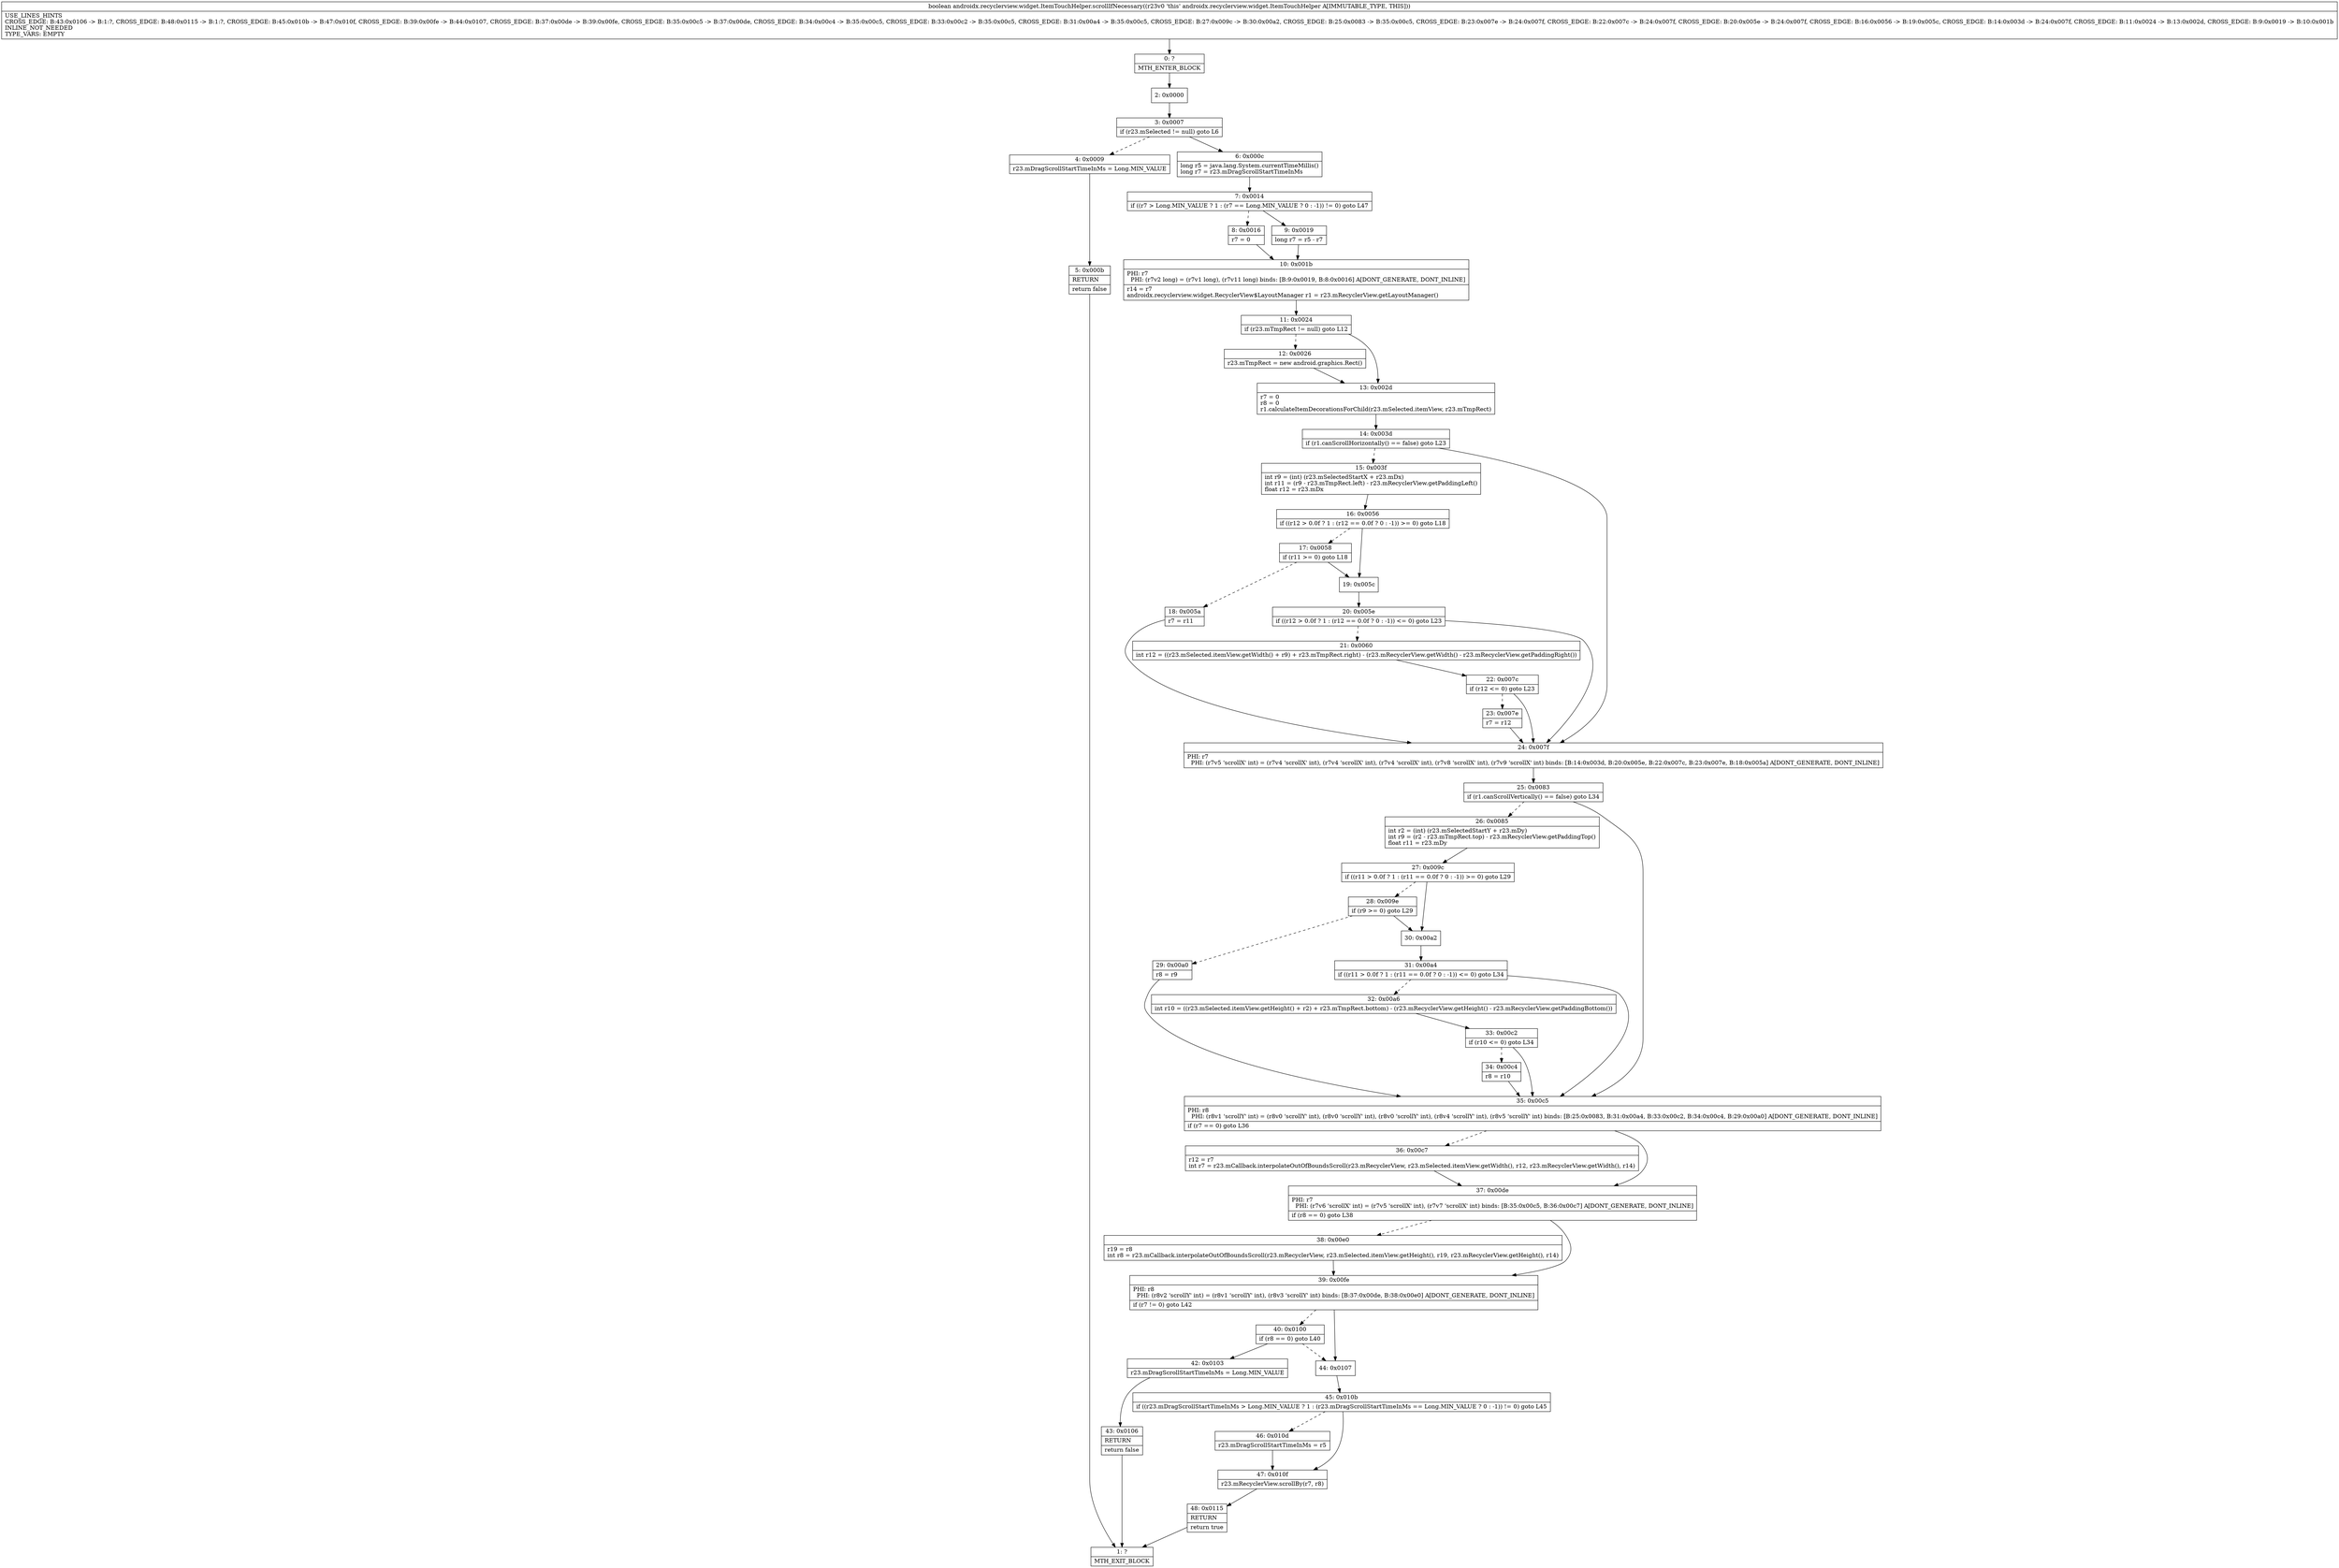 digraph "CFG forandroidx.recyclerview.widget.ItemTouchHelper.scrollIfNecessary()Z" {
Node_0 [shape=record,label="{0\:\ ?|MTH_ENTER_BLOCK\l}"];
Node_2 [shape=record,label="{2\:\ 0x0000}"];
Node_3 [shape=record,label="{3\:\ 0x0007|if (r23.mSelected != null) goto L6\l}"];
Node_4 [shape=record,label="{4\:\ 0x0009|r23.mDragScrollStartTimeInMs = Long.MIN_VALUE\l}"];
Node_5 [shape=record,label="{5\:\ 0x000b|RETURN\l|return false\l}"];
Node_1 [shape=record,label="{1\:\ ?|MTH_EXIT_BLOCK\l}"];
Node_6 [shape=record,label="{6\:\ 0x000c|long r5 = java.lang.System.currentTimeMillis()\llong r7 = r23.mDragScrollStartTimeInMs\l}"];
Node_7 [shape=record,label="{7\:\ 0x0014|if ((r7 \> Long.MIN_VALUE ? 1 : (r7 == Long.MIN_VALUE ? 0 : \-1)) != 0) goto L47\l}"];
Node_8 [shape=record,label="{8\:\ 0x0016|r7 = 0\l}"];
Node_10 [shape=record,label="{10\:\ 0x001b|PHI: r7 \l  PHI: (r7v2 long) = (r7v1 long), (r7v11 long) binds: [B:9:0x0019, B:8:0x0016] A[DONT_GENERATE, DONT_INLINE]\l|r14 = r7\landroidx.recyclerview.widget.RecyclerView$LayoutManager r1 = r23.mRecyclerView.getLayoutManager()\l}"];
Node_11 [shape=record,label="{11\:\ 0x0024|if (r23.mTmpRect != null) goto L12\l}"];
Node_12 [shape=record,label="{12\:\ 0x0026|r23.mTmpRect = new android.graphics.Rect()\l}"];
Node_13 [shape=record,label="{13\:\ 0x002d|r7 = 0\lr8 = 0\lr1.calculateItemDecorationsForChild(r23.mSelected.itemView, r23.mTmpRect)\l}"];
Node_14 [shape=record,label="{14\:\ 0x003d|if (r1.canScrollHorizontally() == false) goto L23\l}"];
Node_15 [shape=record,label="{15\:\ 0x003f|int r9 = (int) (r23.mSelectedStartX + r23.mDx)\lint r11 = (r9 \- r23.mTmpRect.left) \- r23.mRecyclerView.getPaddingLeft()\lfloat r12 = r23.mDx\l}"];
Node_16 [shape=record,label="{16\:\ 0x0056|if ((r12 \> 0.0f ? 1 : (r12 == 0.0f ? 0 : \-1)) \>= 0) goto L18\l}"];
Node_17 [shape=record,label="{17\:\ 0x0058|if (r11 \>= 0) goto L18\l}"];
Node_18 [shape=record,label="{18\:\ 0x005a|r7 = r11\l}"];
Node_19 [shape=record,label="{19\:\ 0x005c}"];
Node_20 [shape=record,label="{20\:\ 0x005e|if ((r12 \> 0.0f ? 1 : (r12 == 0.0f ? 0 : \-1)) \<= 0) goto L23\l}"];
Node_21 [shape=record,label="{21\:\ 0x0060|int r12 = ((r23.mSelected.itemView.getWidth() + r9) + r23.mTmpRect.right) \- (r23.mRecyclerView.getWidth() \- r23.mRecyclerView.getPaddingRight())\l}"];
Node_22 [shape=record,label="{22\:\ 0x007c|if (r12 \<= 0) goto L23\l}"];
Node_23 [shape=record,label="{23\:\ 0x007e|r7 = r12\l}"];
Node_24 [shape=record,label="{24\:\ 0x007f|PHI: r7 \l  PHI: (r7v5 'scrollX' int) = (r7v4 'scrollX' int), (r7v4 'scrollX' int), (r7v4 'scrollX' int), (r7v8 'scrollX' int), (r7v9 'scrollX' int) binds: [B:14:0x003d, B:20:0x005e, B:22:0x007c, B:23:0x007e, B:18:0x005a] A[DONT_GENERATE, DONT_INLINE]\l}"];
Node_25 [shape=record,label="{25\:\ 0x0083|if (r1.canScrollVertically() == false) goto L34\l}"];
Node_26 [shape=record,label="{26\:\ 0x0085|int r2 = (int) (r23.mSelectedStartY + r23.mDy)\lint r9 = (r2 \- r23.mTmpRect.top) \- r23.mRecyclerView.getPaddingTop()\lfloat r11 = r23.mDy\l}"];
Node_27 [shape=record,label="{27\:\ 0x009c|if ((r11 \> 0.0f ? 1 : (r11 == 0.0f ? 0 : \-1)) \>= 0) goto L29\l}"];
Node_28 [shape=record,label="{28\:\ 0x009e|if (r9 \>= 0) goto L29\l}"];
Node_29 [shape=record,label="{29\:\ 0x00a0|r8 = r9\l}"];
Node_30 [shape=record,label="{30\:\ 0x00a2}"];
Node_31 [shape=record,label="{31\:\ 0x00a4|if ((r11 \> 0.0f ? 1 : (r11 == 0.0f ? 0 : \-1)) \<= 0) goto L34\l}"];
Node_32 [shape=record,label="{32\:\ 0x00a6|int r10 = ((r23.mSelected.itemView.getHeight() + r2) + r23.mTmpRect.bottom) \- (r23.mRecyclerView.getHeight() \- r23.mRecyclerView.getPaddingBottom())\l}"];
Node_33 [shape=record,label="{33\:\ 0x00c2|if (r10 \<= 0) goto L34\l}"];
Node_34 [shape=record,label="{34\:\ 0x00c4|r8 = r10\l}"];
Node_35 [shape=record,label="{35\:\ 0x00c5|PHI: r8 \l  PHI: (r8v1 'scrollY' int) = (r8v0 'scrollY' int), (r8v0 'scrollY' int), (r8v0 'scrollY' int), (r8v4 'scrollY' int), (r8v5 'scrollY' int) binds: [B:25:0x0083, B:31:0x00a4, B:33:0x00c2, B:34:0x00c4, B:29:0x00a0] A[DONT_GENERATE, DONT_INLINE]\l|if (r7 == 0) goto L36\l}"];
Node_36 [shape=record,label="{36\:\ 0x00c7|r12 = r7\lint r7 = r23.mCallback.interpolateOutOfBoundsScroll(r23.mRecyclerView, r23.mSelected.itemView.getWidth(), r12, r23.mRecyclerView.getWidth(), r14)\l}"];
Node_37 [shape=record,label="{37\:\ 0x00de|PHI: r7 \l  PHI: (r7v6 'scrollX' int) = (r7v5 'scrollX' int), (r7v7 'scrollX' int) binds: [B:35:0x00c5, B:36:0x00c7] A[DONT_GENERATE, DONT_INLINE]\l|if (r8 == 0) goto L38\l}"];
Node_38 [shape=record,label="{38\:\ 0x00e0|r19 = r8\lint r8 = r23.mCallback.interpolateOutOfBoundsScroll(r23.mRecyclerView, r23.mSelected.itemView.getHeight(), r19, r23.mRecyclerView.getHeight(), r14)\l}"];
Node_39 [shape=record,label="{39\:\ 0x00fe|PHI: r8 \l  PHI: (r8v2 'scrollY' int) = (r8v1 'scrollY' int), (r8v3 'scrollY' int) binds: [B:37:0x00de, B:38:0x00e0] A[DONT_GENERATE, DONT_INLINE]\l|if (r7 != 0) goto L42\l}"];
Node_40 [shape=record,label="{40\:\ 0x0100|if (r8 == 0) goto L40\l}"];
Node_42 [shape=record,label="{42\:\ 0x0103|r23.mDragScrollStartTimeInMs = Long.MIN_VALUE\l}"];
Node_43 [shape=record,label="{43\:\ 0x0106|RETURN\l|return false\l}"];
Node_44 [shape=record,label="{44\:\ 0x0107}"];
Node_45 [shape=record,label="{45\:\ 0x010b|if ((r23.mDragScrollStartTimeInMs \> Long.MIN_VALUE ? 1 : (r23.mDragScrollStartTimeInMs == Long.MIN_VALUE ? 0 : \-1)) != 0) goto L45\l}"];
Node_46 [shape=record,label="{46\:\ 0x010d|r23.mDragScrollStartTimeInMs = r5\l}"];
Node_47 [shape=record,label="{47\:\ 0x010f|r23.mRecyclerView.scrollBy(r7, r8)\l}"];
Node_48 [shape=record,label="{48\:\ 0x0115|RETURN\l|return true\l}"];
Node_9 [shape=record,label="{9\:\ 0x0019|long r7 = r5 \- r7\l}"];
MethodNode[shape=record,label="{boolean androidx.recyclerview.widget.ItemTouchHelper.scrollIfNecessary((r23v0 'this' androidx.recyclerview.widget.ItemTouchHelper A[IMMUTABLE_TYPE, THIS]))  | USE_LINES_HINTS\lCROSS_EDGE: B:43:0x0106 \-\> B:1:?, CROSS_EDGE: B:48:0x0115 \-\> B:1:?, CROSS_EDGE: B:45:0x010b \-\> B:47:0x010f, CROSS_EDGE: B:39:0x00fe \-\> B:44:0x0107, CROSS_EDGE: B:37:0x00de \-\> B:39:0x00fe, CROSS_EDGE: B:35:0x00c5 \-\> B:37:0x00de, CROSS_EDGE: B:34:0x00c4 \-\> B:35:0x00c5, CROSS_EDGE: B:33:0x00c2 \-\> B:35:0x00c5, CROSS_EDGE: B:31:0x00a4 \-\> B:35:0x00c5, CROSS_EDGE: B:27:0x009c \-\> B:30:0x00a2, CROSS_EDGE: B:25:0x0083 \-\> B:35:0x00c5, CROSS_EDGE: B:23:0x007e \-\> B:24:0x007f, CROSS_EDGE: B:22:0x007c \-\> B:24:0x007f, CROSS_EDGE: B:20:0x005e \-\> B:24:0x007f, CROSS_EDGE: B:16:0x0056 \-\> B:19:0x005c, CROSS_EDGE: B:14:0x003d \-\> B:24:0x007f, CROSS_EDGE: B:11:0x0024 \-\> B:13:0x002d, CROSS_EDGE: B:9:0x0019 \-\> B:10:0x001b\lINLINE_NOT_NEEDED\lTYPE_VARS: EMPTY\l}"];
MethodNode -> Node_0;Node_0 -> Node_2;
Node_2 -> Node_3;
Node_3 -> Node_4[style=dashed];
Node_3 -> Node_6;
Node_4 -> Node_5;
Node_5 -> Node_1;
Node_6 -> Node_7;
Node_7 -> Node_8[style=dashed];
Node_7 -> Node_9;
Node_8 -> Node_10;
Node_10 -> Node_11;
Node_11 -> Node_12[style=dashed];
Node_11 -> Node_13;
Node_12 -> Node_13;
Node_13 -> Node_14;
Node_14 -> Node_15[style=dashed];
Node_14 -> Node_24;
Node_15 -> Node_16;
Node_16 -> Node_17[style=dashed];
Node_16 -> Node_19;
Node_17 -> Node_18[style=dashed];
Node_17 -> Node_19;
Node_18 -> Node_24;
Node_19 -> Node_20;
Node_20 -> Node_21[style=dashed];
Node_20 -> Node_24;
Node_21 -> Node_22;
Node_22 -> Node_23[style=dashed];
Node_22 -> Node_24;
Node_23 -> Node_24;
Node_24 -> Node_25;
Node_25 -> Node_26[style=dashed];
Node_25 -> Node_35;
Node_26 -> Node_27;
Node_27 -> Node_28[style=dashed];
Node_27 -> Node_30;
Node_28 -> Node_29[style=dashed];
Node_28 -> Node_30;
Node_29 -> Node_35;
Node_30 -> Node_31;
Node_31 -> Node_32[style=dashed];
Node_31 -> Node_35;
Node_32 -> Node_33;
Node_33 -> Node_34[style=dashed];
Node_33 -> Node_35;
Node_34 -> Node_35;
Node_35 -> Node_36[style=dashed];
Node_35 -> Node_37;
Node_36 -> Node_37;
Node_37 -> Node_38[style=dashed];
Node_37 -> Node_39;
Node_38 -> Node_39;
Node_39 -> Node_40[style=dashed];
Node_39 -> Node_44;
Node_40 -> Node_42;
Node_40 -> Node_44[style=dashed];
Node_42 -> Node_43;
Node_43 -> Node_1;
Node_44 -> Node_45;
Node_45 -> Node_46[style=dashed];
Node_45 -> Node_47;
Node_46 -> Node_47;
Node_47 -> Node_48;
Node_48 -> Node_1;
Node_9 -> Node_10;
}

